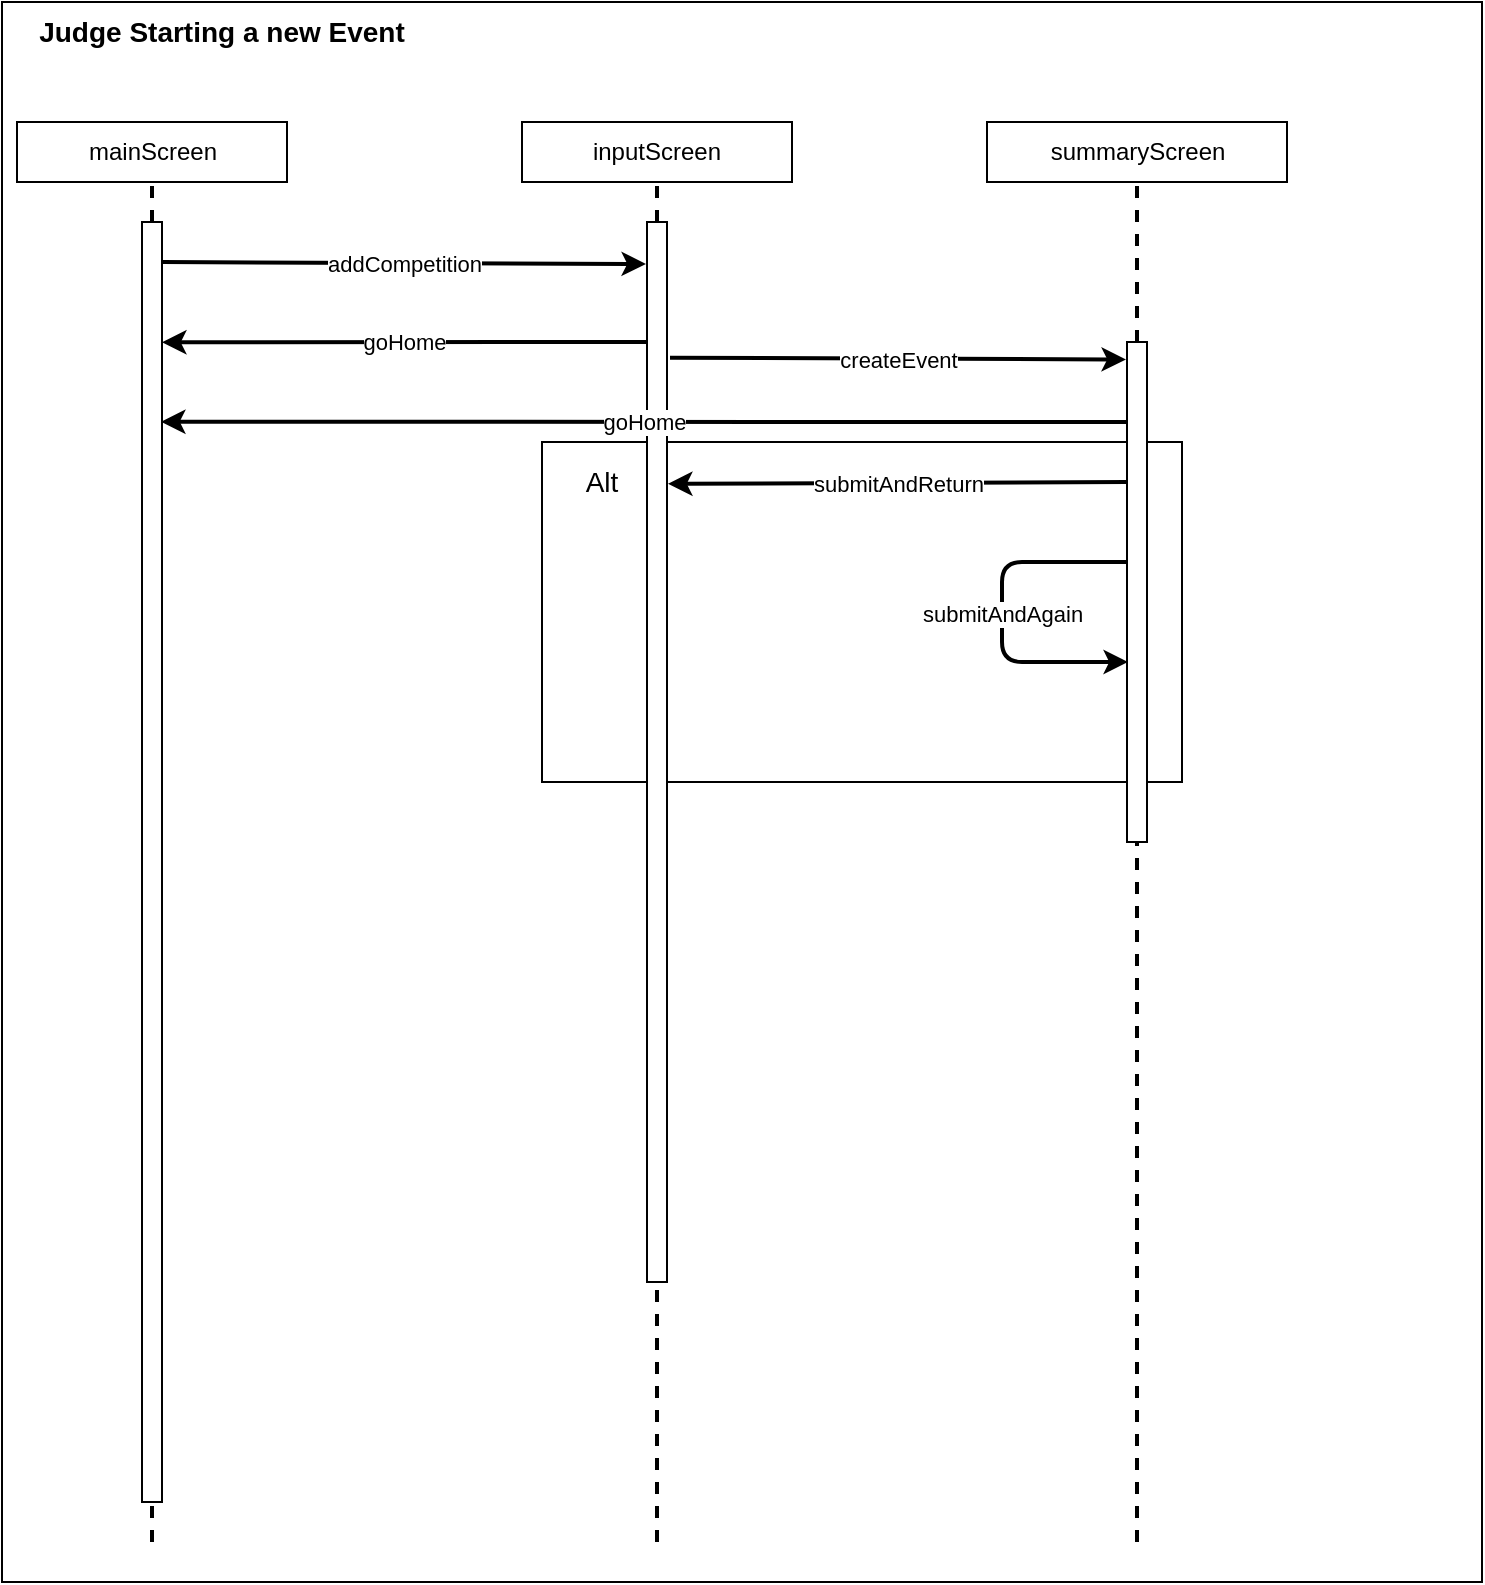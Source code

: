 <mxfile version="13.10.0" type="google"><diagram id="3Oo8lIP2dNmopJnM4Vhf" name="Page-1"><mxGraphModel dx="2062" dy="1122" grid="1" gridSize="10" guides="1" tooltips="1" connect="1" arrows="1" fold="1" page="1" pageScale="1" pageWidth="850" pageHeight="1100" math="0" shadow="0"><root><mxCell id="0"/><mxCell id="1" parent="0"/><mxCell id="4q7XbFdSAwMnLrUe3gam-68" value="" style="rounded=0;whiteSpace=wrap;html=1;fontSize=14;" parent="1" vertex="1"><mxGeometry x="10" y="10" width="740" height="790" as="geometry"/></mxCell><mxCell id="4q7XbFdSAwMnLrUe3gam-16" value="" style="endArrow=none;dashed=1;html=1;strokeWidth=2;" parent="1" edge="1"><mxGeometry width="50" height="50" relative="1" as="geometry"><mxPoint x="337.5" y="780" as="sourcePoint"/><mxPoint x="337.5" y="100" as="targetPoint"/></mxGeometry></mxCell><mxCell id="4q7XbFdSAwMnLrUe3gam-3" value="" style="endArrow=none;dashed=1;html=1;strokeWidth=2;" parent="1" edge="1"><mxGeometry width="50" height="50" relative="1" as="geometry"><mxPoint x="85" y="780" as="sourcePoint"/><mxPoint x="85" y="100" as="targetPoint"/></mxGeometry></mxCell><mxCell id="4q7XbFdSAwMnLrUe3gam-20" value="" style="endArrow=none;dashed=1;html=1;strokeWidth=2;" parent="1" edge="1"><mxGeometry width="50" height="50" relative="1" as="geometry"><mxPoint x="577.5" y="780" as="sourcePoint"/><mxPoint x="577.5" y="100" as="targetPoint"/></mxGeometry></mxCell><mxCell id="4q7XbFdSAwMnLrUe3gam-36" value="" style="rounded=0;whiteSpace=wrap;html=1;fontSize=14;" parent="1" vertex="1"><mxGeometry x="280" y="230" width="320" height="170" as="geometry"/></mxCell><mxCell id="4q7XbFdSAwMnLrUe3gam-5" value="mainScreen" style="rounded=0;whiteSpace=wrap;html=1;" parent="1" vertex="1"><mxGeometry x="17.5" y="70" width="135" height="30" as="geometry"/></mxCell><mxCell id="4q7XbFdSAwMnLrUe3gam-18" value="Judge Starting a new Event" style="text;html=1;strokeColor=none;fillColor=none;align=center;verticalAlign=middle;whiteSpace=wrap;rounded=0;fontSize=14;fontStyle=1" parent="1" vertex="1"><mxGeometry x="10" y="20" width="220" height="10" as="geometry"/></mxCell><mxCell id="4q7XbFdSAwMnLrUe3gam-19" value="inputScreen" style="rounded=0;whiteSpace=wrap;html=1;" parent="1" vertex="1"><mxGeometry x="270" y="70" width="135" height="30" as="geometry"/></mxCell><mxCell id="4q7XbFdSAwMnLrUe3gam-22" value="summaryScreen" style="rounded=0;whiteSpace=wrap;html=1;" parent="1" vertex="1"><mxGeometry x="502.5" y="70" width="150" height="30" as="geometry"/></mxCell><mxCell id="4q7XbFdSAwMnLrUe3gam-24" value="" style="endArrow=classic;html=1;strokeWidth=2;fontSize=14;entryX=1;entryY=0.094;entryDx=0;entryDy=0;entryPerimeter=0;" parent="1" target="4q7XbFdSAwMnLrUe3gam-1" edge="1"><mxGeometry relative="1" as="geometry"><mxPoint x="332.5" y="180" as="sourcePoint"/><mxPoint x="100" y="180" as="targetPoint"/></mxGeometry></mxCell><mxCell id="4q7XbFdSAwMnLrUe3gam-25" value="goHome" style="edgeLabel;resizable=0;html=1;align=center;verticalAlign=middle;" parent="4q7XbFdSAwMnLrUe3gam-24" connectable="0" vertex="1"><mxGeometry relative="1" as="geometry"/></mxCell><mxCell id="4q7XbFdSAwMnLrUe3gam-26" value="" style="endArrow=classic;html=1;strokeWidth=2;fontSize=14;entryX=-0.05;entryY=0.035;entryDx=0;entryDy=0;entryPerimeter=0;exitX=1.15;exitY=0.128;exitDx=0;exitDy=0;exitPerimeter=0;" parent="1" target="4q7XbFdSAwMnLrUe3gam-21" edge="1" source="4q7XbFdSAwMnLrUe3gam-17"><mxGeometry relative="1" as="geometry"><mxPoint x="342.5" y="140" as="sourcePoint"/><mxPoint x="462.5" y="140" as="targetPoint"/></mxGeometry></mxCell><mxCell id="4q7XbFdSAwMnLrUe3gam-27" value="createEvent" style="edgeLabel;resizable=0;html=1;align=center;verticalAlign=middle;" parent="4q7XbFdSAwMnLrUe3gam-26" connectable="0" vertex="1"><mxGeometry relative="1" as="geometry"/></mxCell><mxCell id="4q7XbFdSAwMnLrUe3gam-30" value="" style="endArrow=classic;html=1;strokeWidth=2;fontSize=14;" parent="1" edge="1"><mxGeometry relative="1" as="geometry"><mxPoint x="572.5" y="290" as="sourcePoint"/><mxPoint x="573" y="340" as="targetPoint"/><Array as="points"><mxPoint x="510" y="290"/><mxPoint x="510" y="340"/></Array></mxGeometry></mxCell><mxCell id="4q7XbFdSAwMnLrUe3gam-31" value="submitAndAgain" style="edgeLabel;resizable=0;html=1;align=center;verticalAlign=middle;" parent="4q7XbFdSAwMnLrUe3gam-30" connectable="0" vertex="1"><mxGeometry relative="1" as="geometry"><mxPoint as="offset"/></mxGeometry></mxCell><mxCell id="4q7XbFdSAwMnLrUe3gam-34" value="" style="endArrow=classic;html=1;strokeWidth=2;" parent="1" edge="1"><mxGeometry relative="1" as="geometry"><mxPoint x="90" y="140" as="sourcePoint"/><mxPoint x="332" y="141" as="targetPoint"/></mxGeometry></mxCell><mxCell id="4q7XbFdSAwMnLrUe3gam-35" value="addCompetition" style="edgeLabel;resizable=0;html=1;align=center;verticalAlign=middle;" parent="4q7XbFdSAwMnLrUe3gam-34" connectable="0" vertex="1"><mxGeometry relative="1" as="geometry"/></mxCell><mxCell id="4q7XbFdSAwMnLrUe3gam-39" value="Alt" style="text;html=1;strokeColor=none;fillColor=none;align=center;verticalAlign=middle;whiteSpace=wrap;rounded=0;fontSize=14;" parent="1" vertex="1"><mxGeometry x="290" y="240" width="40" height="20" as="geometry"/></mxCell><mxCell id="4q7XbFdSAwMnLrUe3gam-21" value="" style="rounded=0;whiteSpace=wrap;html=1;" parent="1" vertex="1"><mxGeometry x="572.5" y="180" width="10" height="250" as="geometry"/></mxCell><mxCell id="4q7XbFdSAwMnLrUe3gam-17" value="" style="rounded=0;whiteSpace=wrap;html=1;" parent="1" vertex="1"><mxGeometry x="332.5" y="120" width="10" height="530" as="geometry"/></mxCell><mxCell id="4q7XbFdSAwMnLrUe3gam-55" value="" style="endArrow=classic;html=1;strokeWidth=2;fontSize=14;entryX=0.95;entryY=0.156;entryDx=0;entryDy=0;entryPerimeter=0;" parent="1" target="4q7XbFdSAwMnLrUe3gam-1" edge="1"><mxGeometry relative="1" as="geometry"><mxPoint x="572.5" y="220" as="sourcePoint"/><mxPoint x="330" y="220.16" as="targetPoint"/></mxGeometry></mxCell><mxCell id="4q7XbFdSAwMnLrUe3gam-56" value="goHome" style="edgeLabel;resizable=0;html=1;align=center;verticalAlign=middle;" parent="4q7XbFdSAwMnLrUe3gam-55" connectable="0" vertex="1"><mxGeometry relative="1" as="geometry"/></mxCell><mxCell id="4q7XbFdSAwMnLrUe3gam-1" value="" style="rounded=0;whiteSpace=wrap;html=1;" parent="1" vertex="1"><mxGeometry x="80" y="120" width="10" height="640" as="geometry"/></mxCell><mxCell id="vPnJ1ZsgSiGXkxl1jlN3-1" value="" style="endArrow=classic;html=1;strokeWidth=2;fontSize=14;entryX=1.05;entryY=0.247;entryDx=0;entryDy=0;entryPerimeter=0;" edge="1" parent="1" target="4q7XbFdSAwMnLrUe3gam-17"><mxGeometry relative="1" as="geometry"><mxPoint x="572.5" y="250" as="sourcePoint"/><mxPoint x="420" y="250" as="targetPoint"/></mxGeometry></mxCell><mxCell id="vPnJ1ZsgSiGXkxl1jlN3-2" value="submitAndReturn" style="edgeLabel;resizable=0;html=1;align=center;verticalAlign=middle;" connectable="0" vertex="1" parent="vPnJ1ZsgSiGXkxl1jlN3-1"><mxGeometry relative="1" as="geometry"/></mxCell></root></mxGraphModel></diagram></mxfile>